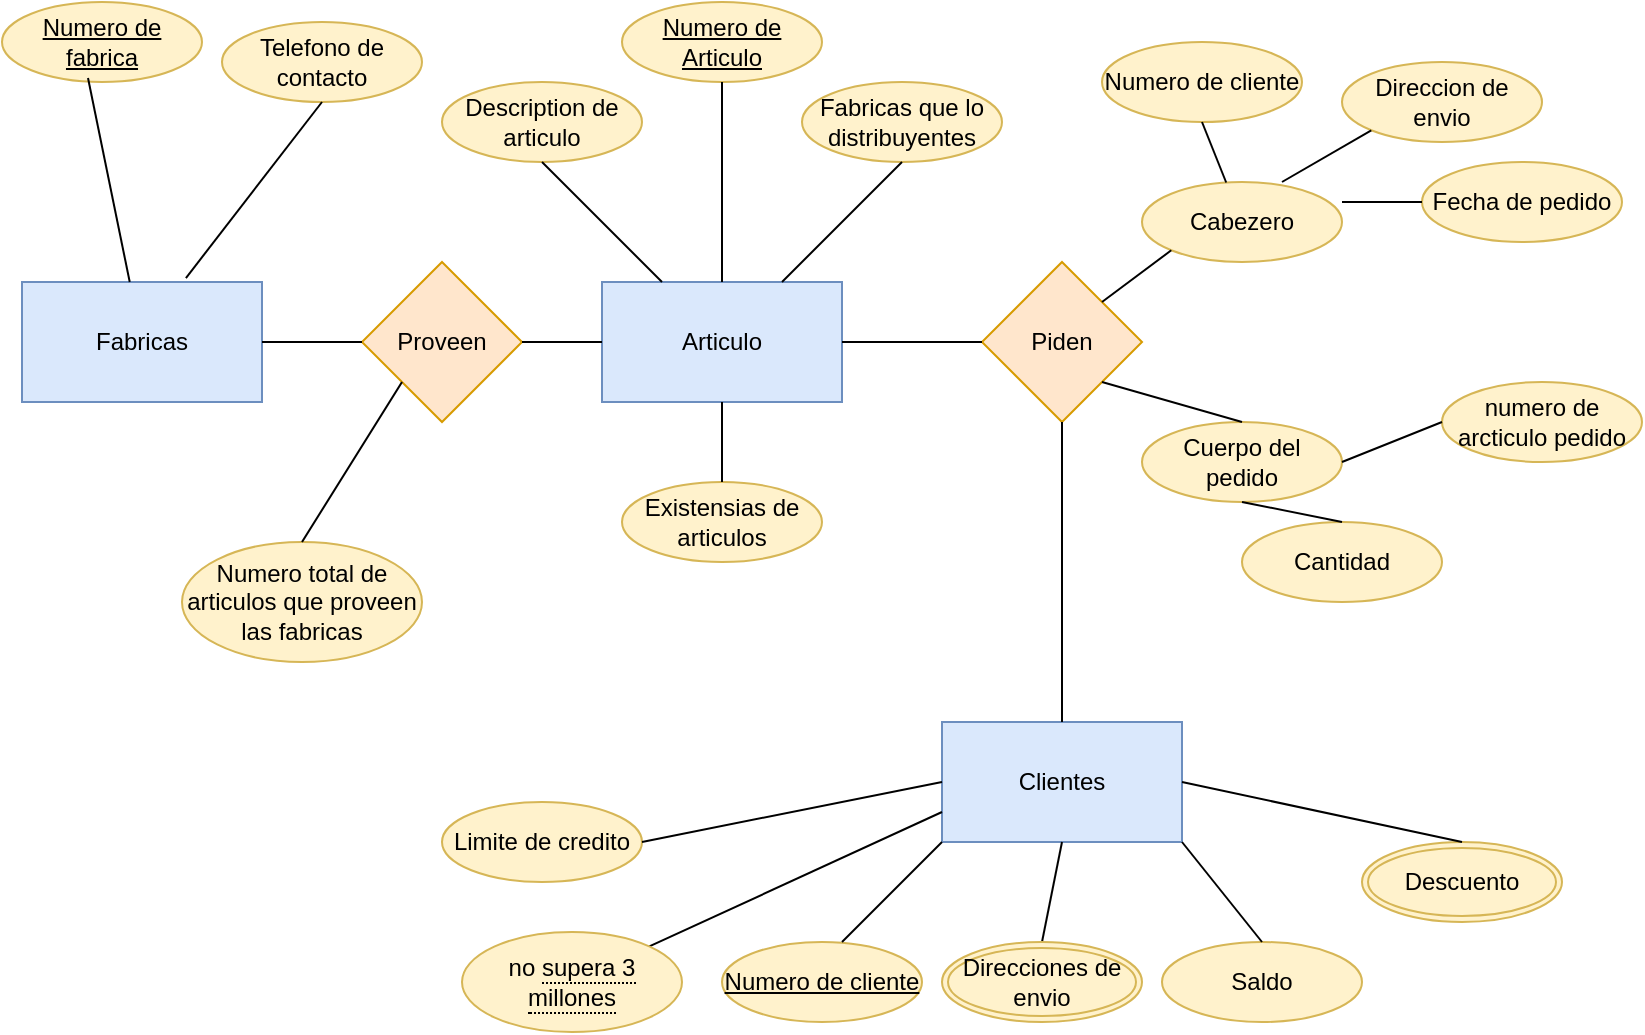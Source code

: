 <mxfile version="21.8.2" type="github">
  <diagram id="R2lEEEUBdFMjLlhIrx00" name="Page-1">
    <mxGraphModel dx="1434" dy="795" grid="1" gridSize="10" guides="1" tooltips="1" connect="1" arrows="1" fold="1" page="1" pageScale="1" pageWidth="850" pageHeight="1100" math="0" shadow="0" extFonts="Permanent Marker^https://fonts.googleapis.com/css?family=Permanent+Marker">
      <root>
        <mxCell id="0" />
        <mxCell id="1" parent="0" />
        <mxCell id="Mm4QAAfR15i9iaknWD1--1" value="Fabricas" style="rounded=0;whiteSpace=wrap;html=1;fillColor=#dae8fc;strokeColor=#6c8ebf;" parent="1" vertex="1">
          <mxGeometry x="20" y="240" width="120" height="60" as="geometry" />
        </mxCell>
        <mxCell id="Mm4QAAfR15i9iaknWD1--2" value="Proveen" style="rhombus;whiteSpace=wrap;html=1;fillColor=#ffe6cc;strokeColor=#d79b00;" parent="1" vertex="1">
          <mxGeometry x="190" y="230" width="80" height="80" as="geometry" />
        </mxCell>
        <mxCell id="Mm4QAAfR15i9iaknWD1--3" value="Articulo" style="rounded=0;whiteSpace=wrap;html=1;fillColor=#dae8fc;strokeColor=#6c8ebf;" parent="1" vertex="1">
          <mxGeometry x="310" y="240" width="120" height="60" as="geometry" />
        </mxCell>
        <mxCell id="Mm4QAAfR15i9iaknWD1--4" value="Clientes" style="rounded=0;whiteSpace=wrap;html=1;fillColor=#dae8fc;strokeColor=#6c8ebf;" parent="1" vertex="1">
          <mxGeometry x="480" y="460" width="120" height="60" as="geometry" />
        </mxCell>
        <mxCell id="Mm4QAAfR15i9iaknWD1--5" value="Piden" style="rhombus;whiteSpace=wrap;html=1;fillColor=#ffe6cc;strokeColor=#d79b00;" parent="1" vertex="1">
          <mxGeometry x="500" y="230" width="80" height="80" as="geometry" />
        </mxCell>
        <mxCell id="Mm4QAAfR15i9iaknWD1--6" value="" style="endArrow=none;html=1;rounded=0;entryX=0.5;entryY=1;entryDx=0;entryDy=0;exitX=0.5;exitY=0;exitDx=0;exitDy=0;" parent="1" source="Mm4QAAfR15i9iaknWD1--4" target="Mm4QAAfR15i9iaknWD1--5" edge="1">
          <mxGeometry width="50" height="50" relative="1" as="geometry">
            <mxPoint x="370" y="450" as="sourcePoint" />
            <mxPoint x="420" y="400" as="targetPoint" />
          </mxGeometry>
        </mxCell>
        <mxCell id="Mm4QAAfR15i9iaknWD1--7" value="" style="endArrow=none;html=1;rounded=0;entryX=0;entryY=0.5;entryDx=0;entryDy=0;" parent="1" source="Mm4QAAfR15i9iaknWD1--3" target="Mm4QAAfR15i9iaknWD1--5" edge="1">
          <mxGeometry width="50" height="50" relative="1" as="geometry">
            <mxPoint x="370" y="450" as="sourcePoint" />
            <mxPoint x="420" y="400" as="targetPoint" />
          </mxGeometry>
        </mxCell>
        <mxCell id="Mm4QAAfR15i9iaknWD1--8" value="" style="endArrow=none;html=1;rounded=0;exitX=1;exitY=0.5;exitDx=0;exitDy=0;entryX=0;entryY=0.5;entryDx=0;entryDy=0;" parent="1" source="Mm4QAAfR15i9iaknWD1--2" target="Mm4QAAfR15i9iaknWD1--3" edge="1">
          <mxGeometry width="50" height="50" relative="1" as="geometry">
            <mxPoint x="370" y="450" as="sourcePoint" />
            <mxPoint x="420" y="400" as="targetPoint" />
          </mxGeometry>
        </mxCell>
        <mxCell id="Mm4QAAfR15i9iaknWD1--9" value="" style="endArrow=none;html=1;rounded=0;exitX=1;exitY=0.5;exitDx=0;exitDy=0;entryX=0;entryY=0.5;entryDx=0;entryDy=0;" parent="1" source="Mm4QAAfR15i9iaknWD1--1" target="Mm4QAAfR15i9iaknWD1--2" edge="1">
          <mxGeometry width="50" height="50" relative="1" as="geometry">
            <mxPoint x="370" y="450" as="sourcePoint" />
            <mxPoint x="420" y="400" as="targetPoint" />
          </mxGeometry>
        </mxCell>
        <mxCell id="Mm4QAAfR15i9iaknWD1--11" value="&lt;div&gt;Numero de cliente&lt;/div&gt;" style="ellipse;whiteSpace=wrap;html=1;align=center;fontStyle=4;fillColor=#fff2cc;strokeColor=#d6b656;" parent="1" vertex="1">
          <mxGeometry x="370" y="570" width="100" height="40" as="geometry" />
        </mxCell>
        <mxCell id="Mm4QAAfR15i9iaknWD1--12" value="&lt;div&gt;Saldo&lt;/div&gt;" style="ellipse;whiteSpace=wrap;html=1;align=center;fillColor=#fff2cc;strokeColor=#d6b656;" parent="1" vertex="1">
          <mxGeometry x="590" y="570" width="100" height="40" as="geometry" />
        </mxCell>
        <mxCell id="Mm4QAAfR15i9iaknWD1--14" value="Limite de credito" style="ellipse;whiteSpace=wrap;html=1;align=center;fillColor=#fff2cc;strokeColor=#d6b656;" parent="1" vertex="1">
          <mxGeometry x="230" y="500" width="100" height="40" as="geometry" />
        </mxCell>
        <mxCell id="Mm4QAAfR15i9iaknWD1--16" value="Descuento" style="ellipse;shape=doubleEllipse;margin=3;whiteSpace=wrap;html=1;align=center;fillColor=#fff2cc;strokeColor=#d6b656;" parent="1" vertex="1">
          <mxGeometry x="690" y="520" width="100" height="40" as="geometry" />
        </mxCell>
        <mxCell id="D-Nweo4JzfM_mDavPKQ2-1" value="" style="endArrow=none;html=1;rounded=0;" edge="1" parent="1">
          <mxGeometry width="50" height="50" relative="1" as="geometry">
            <mxPoint x="430" y="570" as="sourcePoint" />
            <mxPoint x="480" y="520" as="targetPoint" />
          </mxGeometry>
        </mxCell>
        <mxCell id="D-Nweo4JzfM_mDavPKQ2-2" value="" style="endArrow=none;html=1;rounded=0;entryX=0;entryY=0.5;entryDx=0;entryDy=0;exitX=1;exitY=0.5;exitDx=0;exitDy=0;" edge="1" parent="1" source="Mm4QAAfR15i9iaknWD1--14" target="Mm4QAAfR15i9iaknWD1--4">
          <mxGeometry width="50" height="50" relative="1" as="geometry">
            <mxPoint x="370" y="540" as="sourcePoint" />
            <mxPoint x="420" y="490" as="targetPoint" />
          </mxGeometry>
        </mxCell>
        <mxCell id="D-Nweo4JzfM_mDavPKQ2-4" value="" style="endArrow=none;html=1;rounded=0;entryX=0.5;entryY=1;entryDx=0;entryDy=0;exitX=0.5;exitY=0;exitDx=0;exitDy=0;" edge="1" parent="1" target="Mm4QAAfR15i9iaknWD1--4">
          <mxGeometry width="50" height="50" relative="1" as="geometry">
            <mxPoint x="530" y="570" as="sourcePoint" />
            <mxPoint x="420" y="550" as="targetPoint" />
          </mxGeometry>
        </mxCell>
        <mxCell id="D-Nweo4JzfM_mDavPKQ2-5" value="" style="endArrow=none;html=1;rounded=0;entryX=0.5;entryY=0;entryDx=0;entryDy=0;exitX=1;exitY=1;exitDx=0;exitDy=0;" edge="1" parent="1" source="Mm4QAAfR15i9iaknWD1--4" target="Mm4QAAfR15i9iaknWD1--12">
          <mxGeometry width="50" height="50" relative="1" as="geometry">
            <mxPoint x="370" y="600" as="sourcePoint" />
            <mxPoint x="420" y="550" as="targetPoint" />
          </mxGeometry>
        </mxCell>
        <mxCell id="D-Nweo4JzfM_mDavPKQ2-6" value="" style="endArrow=none;html=1;rounded=0;entryX=0.5;entryY=0;entryDx=0;entryDy=0;exitX=1;exitY=0.5;exitDx=0;exitDy=0;" edge="1" parent="1" source="Mm4QAAfR15i9iaknWD1--4" target="Mm4QAAfR15i9iaknWD1--16">
          <mxGeometry width="50" height="50" relative="1" as="geometry">
            <mxPoint x="370" y="600" as="sourcePoint" />
            <mxPoint x="420" y="550" as="targetPoint" />
          </mxGeometry>
        </mxCell>
        <mxCell id="D-Nweo4JzfM_mDavPKQ2-7" value="" style="endArrow=none;html=1;rounded=0;exitX=0;exitY=0.75;exitDx=0;exitDy=0;" edge="1" parent="1" source="Mm4QAAfR15i9iaknWD1--4" target="D-Nweo4JzfM_mDavPKQ2-8">
          <mxGeometry width="50" height="50" relative="1" as="geometry">
            <mxPoint x="340" y="660" as="sourcePoint" />
            <mxPoint x="180" y="690" as="targetPoint" />
          </mxGeometry>
        </mxCell>
        <mxCell id="D-Nweo4JzfM_mDavPKQ2-8" value="no &lt;span style=&quot;border-bottom: 1px dotted&quot;&gt;supera 3 millones&lt;br&gt;&lt;/span&gt;" style="ellipse;whiteSpace=wrap;html=1;align=center;fillColor=#fff2cc;strokeColor=#d6b656;" vertex="1" parent="1">
          <mxGeometry x="240" y="565" width="110" height="50" as="geometry" />
        </mxCell>
        <mxCell id="D-Nweo4JzfM_mDavPKQ2-9" value="Direcciones de envio" style="ellipse;shape=doubleEllipse;margin=3;whiteSpace=wrap;html=1;align=center;fillColor=#fff2cc;strokeColor=#d6b656;" vertex="1" parent="1">
          <mxGeometry x="480" y="570" width="100" height="40" as="geometry" />
        </mxCell>
        <mxCell id="D-Nweo4JzfM_mDavPKQ2-10" value="Numero de Articulo" style="ellipse;whiteSpace=wrap;html=1;align=center;fontStyle=4;fillColor=#fff2cc;strokeColor=#d6b656;" vertex="1" parent="1">
          <mxGeometry x="320" y="100" width="100" height="40" as="geometry" />
        </mxCell>
        <mxCell id="D-Nweo4JzfM_mDavPKQ2-11" value="Fabricas que lo distribuyentes" style="ellipse;whiteSpace=wrap;html=1;align=center;fillColor=#fff2cc;strokeColor=#d6b656;" vertex="1" parent="1">
          <mxGeometry x="410" y="140" width="100" height="40" as="geometry" />
        </mxCell>
        <mxCell id="D-Nweo4JzfM_mDavPKQ2-13" value="Existensias de articulos" style="ellipse;whiteSpace=wrap;html=1;align=center;fillColor=#fff2cc;strokeColor=#d6b656;" vertex="1" parent="1">
          <mxGeometry x="320" y="340" width="100" height="40" as="geometry" />
        </mxCell>
        <mxCell id="D-Nweo4JzfM_mDavPKQ2-15" value="Description de articulo" style="ellipse;whiteSpace=wrap;html=1;align=center;fillColor=#fff2cc;strokeColor=#d6b656;" vertex="1" parent="1">
          <mxGeometry x="230" y="140" width="100" height="40" as="geometry" />
        </mxCell>
        <mxCell id="D-Nweo4JzfM_mDavPKQ2-16" value="" style="endArrow=none;html=1;rounded=0;entryX=0.5;entryY=1;entryDx=0;entryDy=0;exitX=0.25;exitY=0;exitDx=0;exitDy=0;" edge="1" parent="1" source="Mm4QAAfR15i9iaknWD1--3" target="D-Nweo4JzfM_mDavPKQ2-15">
          <mxGeometry width="50" height="50" relative="1" as="geometry">
            <mxPoint x="340" y="230" as="sourcePoint" />
            <mxPoint x="420" y="310" as="targetPoint" />
          </mxGeometry>
        </mxCell>
        <mxCell id="D-Nweo4JzfM_mDavPKQ2-17" value="" style="endArrow=none;html=1;rounded=0;" edge="1" parent="1" target="D-Nweo4JzfM_mDavPKQ2-10">
          <mxGeometry width="50" height="50" relative="1" as="geometry">
            <mxPoint x="370" y="240" as="sourcePoint" />
            <mxPoint x="420" y="310" as="targetPoint" />
          </mxGeometry>
        </mxCell>
        <mxCell id="D-Nweo4JzfM_mDavPKQ2-18" value="" style="endArrow=none;html=1;rounded=0;entryX=0.5;entryY=1;entryDx=0;entryDy=0;exitX=0.75;exitY=0;exitDx=0;exitDy=0;" edge="1" parent="1" source="Mm4QAAfR15i9iaknWD1--3" target="D-Nweo4JzfM_mDavPKQ2-11">
          <mxGeometry width="50" height="50" relative="1" as="geometry">
            <mxPoint x="370" y="360" as="sourcePoint" />
            <mxPoint x="420" y="310" as="targetPoint" />
          </mxGeometry>
        </mxCell>
        <mxCell id="D-Nweo4JzfM_mDavPKQ2-21" value="" style="endArrow=none;html=1;rounded=0;entryX=0.5;entryY=1;entryDx=0;entryDy=0;" edge="1" parent="1" target="Mm4QAAfR15i9iaknWD1--3">
          <mxGeometry width="50" height="50" relative="1" as="geometry">
            <mxPoint x="370" y="340" as="sourcePoint" />
            <mxPoint x="420" y="310" as="targetPoint" />
          </mxGeometry>
        </mxCell>
        <mxCell id="D-Nweo4JzfM_mDavPKQ2-22" value="Numero de cliente" style="ellipse;whiteSpace=wrap;html=1;align=center;fillColor=#fff2cc;strokeColor=#d6b656;" vertex="1" parent="1">
          <mxGeometry x="560" y="120" width="100" height="40" as="geometry" />
        </mxCell>
        <mxCell id="D-Nweo4JzfM_mDavPKQ2-26" value="Cabezero" style="ellipse;whiteSpace=wrap;html=1;align=center;fillColor=#fff2cc;strokeColor=#d6b656;" vertex="1" parent="1">
          <mxGeometry x="580" y="190" width="100" height="40" as="geometry" />
        </mxCell>
        <mxCell id="D-Nweo4JzfM_mDavPKQ2-27" value="Direccion de envio" style="ellipse;whiteSpace=wrap;html=1;align=center;fillColor=#fff2cc;strokeColor=#d6b656;" vertex="1" parent="1">
          <mxGeometry x="680" y="130" width="100" height="40" as="geometry" />
        </mxCell>
        <mxCell id="D-Nweo4JzfM_mDavPKQ2-28" value="Cuerpo del pedido" style="ellipse;whiteSpace=wrap;html=1;align=center;fillColor=#fff2cc;strokeColor=#d6b656;" vertex="1" parent="1">
          <mxGeometry x="580" y="310" width="100" height="40" as="geometry" />
        </mxCell>
        <mxCell id="D-Nweo4JzfM_mDavPKQ2-29" value="Fecha de pedido" style="ellipse;whiteSpace=wrap;html=1;align=center;fillColor=#fff2cc;strokeColor=#d6b656;" vertex="1" parent="1">
          <mxGeometry x="720" y="180" width="100" height="40" as="geometry" />
        </mxCell>
        <mxCell id="D-Nweo4JzfM_mDavPKQ2-30" value="" style="endArrow=none;html=1;rounded=0;entryX=0.5;entryY=1;entryDx=0;entryDy=0;" edge="1" parent="1" source="D-Nweo4JzfM_mDavPKQ2-26" target="D-Nweo4JzfM_mDavPKQ2-22">
          <mxGeometry width="50" height="50" relative="1" as="geometry">
            <mxPoint x="370" y="450" as="sourcePoint" />
            <mxPoint x="420" y="400" as="targetPoint" />
          </mxGeometry>
        </mxCell>
        <mxCell id="D-Nweo4JzfM_mDavPKQ2-31" value="" style="endArrow=none;html=1;rounded=0;entryX=0;entryY=1;entryDx=0;entryDy=0;" edge="1" parent="1" target="D-Nweo4JzfM_mDavPKQ2-27">
          <mxGeometry width="50" height="50" relative="1" as="geometry">
            <mxPoint x="650" y="190" as="sourcePoint" />
            <mxPoint x="450" y="300" as="targetPoint" />
          </mxGeometry>
        </mxCell>
        <mxCell id="D-Nweo4JzfM_mDavPKQ2-32" value="" style="endArrow=none;html=1;rounded=0;entryX=0;entryY=0.5;entryDx=0;entryDy=0;exitX=1;exitY=0.25;exitDx=0;exitDy=0;exitPerimeter=0;" edge="1" parent="1" source="D-Nweo4JzfM_mDavPKQ2-26" target="D-Nweo4JzfM_mDavPKQ2-29">
          <mxGeometry width="50" height="50" relative="1" as="geometry">
            <mxPoint x="400" y="350" as="sourcePoint" />
            <mxPoint x="450" y="300" as="targetPoint" />
          </mxGeometry>
        </mxCell>
        <mxCell id="D-Nweo4JzfM_mDavPKQ2-33" value="" style="endArrow=none;html=1;rounded=0;entryX=0;entryY=1;entryDx=0;entryDy=0;exitX=1;exitY=0;exitDx=0;exitDy=0;" edge="1" parent="1" source="Mm4QAAfR15i9iaknWD1--5" target="D-Nweo4JzfM_mDavPKQ2-26">
          <mxGeometry width="50" height="50" relative="1" as="geometry">
            <mxPoint x="400" y="350" as="sourcePoint" />
            <mxPoint x="450" y="300" as="targetPoint" />
          </mxGeometry>
        </mxCell>
        <mxCell id="D-Nweo4JzfM_mDavPKQ2-34" value="numero de arcticulo pedido" style="ellipse;whiteSpace=wrap;html=1;align=center;fillColor=#fff2cc;strokeColor=#d6b656;" vertex="1" parent="1">
          <mxGeometry x="730" y="290" width="100" height="40" as="geometry" />
        </mxCell>
        <mxCell id="D-Nweo4JzfM_mDavPKQ2-36" value="&lt;div&gt;Cantidad&lt;/div&gt;" style="ellipse;whiteSpace=wrap;html=1;align=center;fillColor=#fff2cc;strokeColor=#d6b656;" vertex="1" parent="1">
          <mxGeometry x="630" y="360" width="100" height="40" as="geometry" />
        </mxCell>
        <mxCell id="D-Nweo4JzfM_mDavPKQ2-37" value="" style="endArrow=none;html=1;rounded=0;entryX=0.5;entryY=1;entryDx=0;entryDy=0;exitX=0.5;exitY=0;exitDx=0;exitDy=0;" edge="1" parent="1" source="D-Nweo4JzfM_mDavPKQ2-36" target="D-Nweo4JzfM_mDavPKQ2-28">
          <mxGeometry width="50" height="50" relative="1" as="geometry">
            <mxPoint x="400" y="350" as="sourcePoint" />
            <mxPoint x="450" y="300" as="targetPoint" />
          </mxGeometry>
        </mxCell>
        <mxCell id="D-Nweo4JzfM_mDavPKQ2-39" value="" style="endArrow=none;html=1;rounded=0;entryX=1;entryY=1;entryDx=0;entryDy=0;exitX=0.5;exitY=0;exitDx=0;exitDy=0;" edge="1" parent="1" source="D-Nweo4JzfM_mDavPKQ2-28" target="Mm4QAAfR15i9iaknWD1--5">
          <mxGeometry width="50" height="50" relative="1" as="geometry">
            <mxPoint x="400" y="350" as="sourcePoint" />
            <mxPoint x="450" y="300" as="targetPoint" />
          </mxGeometry>
        </mxCell>
        <mxCell id="D-Nweo4JzfM_mDavPKQ2-40" value="" style="endArrow=none;html=1;rounded=0;entryX=0;entryY=0.5;entryDx=0;entryDy=0;exitX=1;exitY=0.5;exitDx=0;exitDy=0;" edge="1" parent="1" source="D-Nweo4JzfM_mDavPKQ2-28" target="D-Nweo4JzfM_mDavPKQ2-34">
          <mxGeometry width="50" height="50" relative="1" as="geometry">
            <mxPoint x="400" y="350" as="sourcePoint" />
            <mxPoint x="450" y="300" as="targetPoint" />
          </mxGeometry>
        </mxCell>
        <mxCell id="D-Nweo4JzfM_mDavPKQ2-41" value="Numero de fabrica" style="ellipse;whiteSpace=wrap;html=1;align=center;fontStyle=4;fillColor=#fff2cc;strokeColor=#d6b656;" vertex="1" parent="1">
          <mxGeometry x="10" y="100" width="100" height="40" as="geometry" />
        </mxCell>
        <mxCell id="D-Nweo4JzfM_mDavPKQ2-43" value="" style="endArrow=none;html=1;rounded=0;entryX=0.43;entryY=0.95;entryDx=0;entryDy=0;entryPerimeter=0;" edge="1" parent="1" source="Mm4QAAfR15i9iaknWD1--1" target="D-Nweo4JzfM_mDavPKQ2-41">
          <mxGeometry width="50" height="50" relative="1" as="geometry">
            <mxPoint x="400" y="350" as="sourcePoint" />
            <mxPoint x="450" y="300" as="targetPoint" />
          </mxGeometry>
        </mxCell>
        <mxCell id="D-Nweo4JzfM_mDavPKQ2-44" value="Telefono de contacto" style="ellipse;whiteSpace=wrap;html=1;align=center;fillColor=#fff2cc;strokeColor=#d6b656;" vertex="1" parent="1">
          <mxGeometry x="120" y="110" width="100" height="40" as="geometry" />
        </mxCell>
        <mxCell id="D-Nweo4JzfM_mDavPKQ2-45" value="" style="endArrow=none;html=1;rounded=0;entryX=0.5;entryY=1;entryDx=0;entryDy=0;exitX=0.683;exitY=-0.033;exitDx=0;exitDy=0;exitPerimeter=0;" edge="1" parent="1" source="Mm4QAAfR15i9iaknWD1--1" target="D-Nweo4JzfM_mDavPKQ2-44">
          <mxGeometry width="50" height="50" relative="1" as="geometry">
            <mxPoint x="400" y="350" as="sourcePoint" />
            <mxPoint x="450" y="300" as="targetPoint" />
          </mxGeometry>
        </mxCell>
        <mxCell id="D-Nweo4JzfM_mDavPKQ2-47" value="Numero total de articulos que proveen las fabricas" style="ellipse;whiteSpace=wrap;html=1;align=center;fillColor=#fff2cc;strokeColor=#d6b656;" vertex="1" parent="1">
          <mxGeometry x="100" y="370" width="120" height="60" as="geometry" />
        </mxCell>
        <mxCell id="D-Nweo4JzfM_mDavPKQ2-48" value="" style="endArrow=none;html=1;rounded=0;exitX=0.5;exitY=0;exitDx=0;exitDy=0;entryX=0;entryY=1;entryDx=0;entryDy=0;" edge="1" parent="1" source="D-Nweo4JzfM_mDavPKQ2-47" target="Mm4QAAfR15i9iaknWD1--2">
          <mxGeometry width="50" height="50" relative="1" as="geometry">
            <mxPoint x="400" y="350" as="sourcePoint" />
            <mxPoint x="200" y="320" as="targetPoint" />
          </mxGeometry>
        </mxCell>
      </root>
    </mxGraphModel>
  </diagram>
</mxfile>
